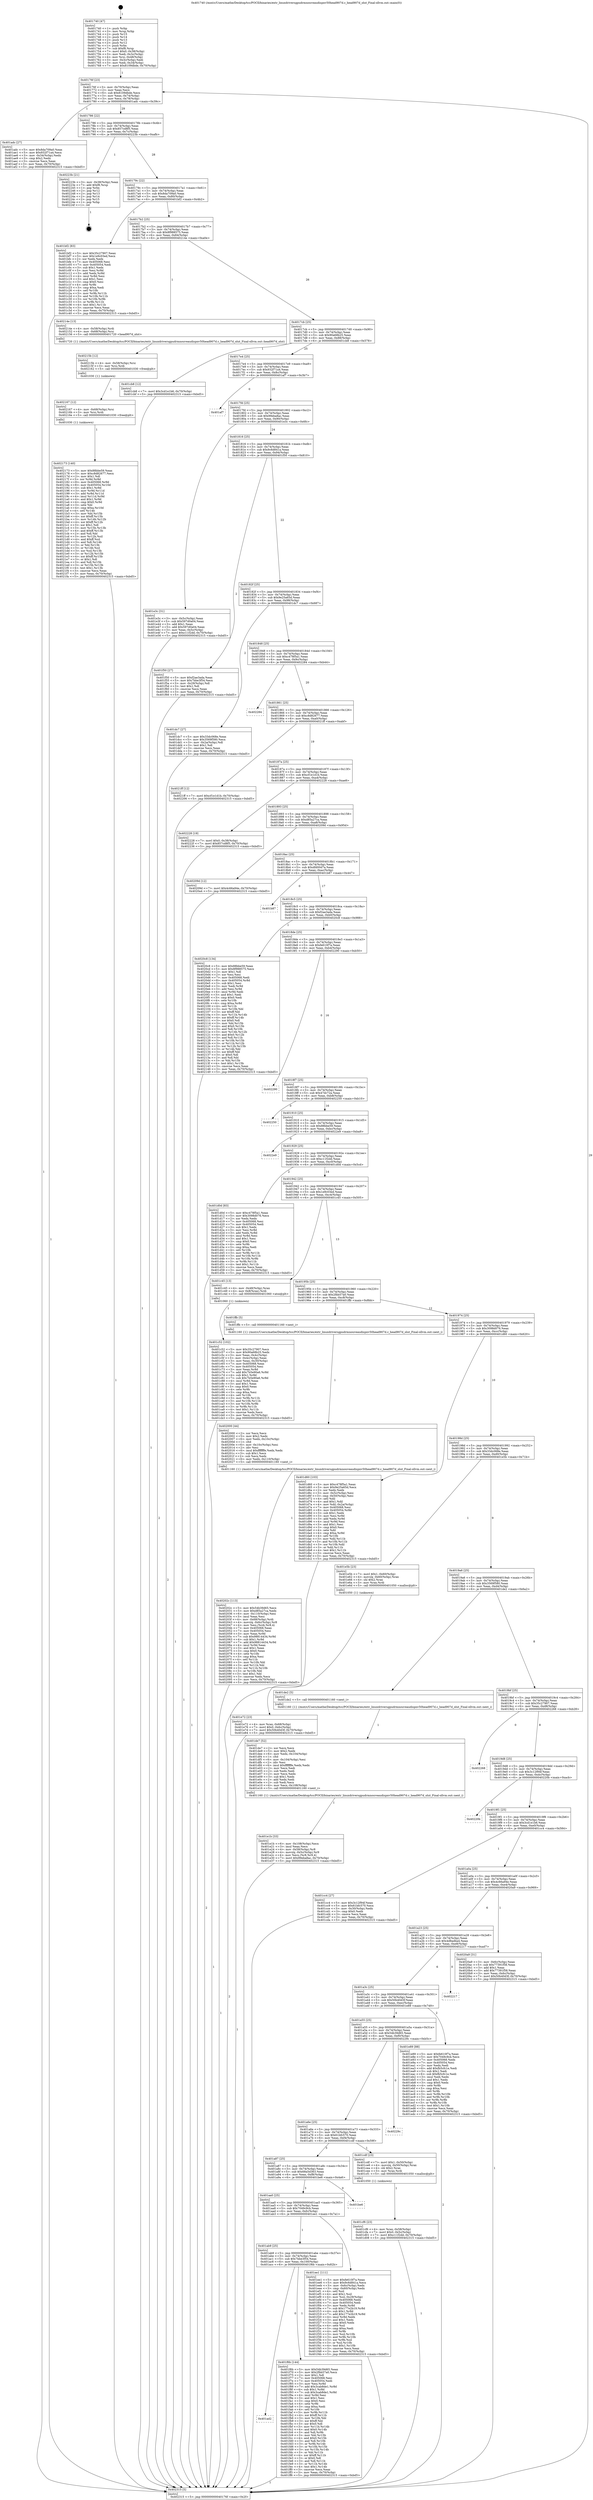 digraph "0x401740" {
  label = "0x401740 (/mnt/c/Users/mathe/Desktop/tcc/POCII/binaries/extr_linuxdriversgpudrmnouveaudispnv50head907d.c_head907d_olut_Final-ollvm.out::main(0))"
  labelloc = "t"
  node[shape=record]

  Entry [label="",width=0.3,height=0.3,shape=circle,fillcolor=black,style=filled]
  "0x40176f" [label="{
     0x40176f [23]\l
     | [instrs]\l
     &nbsp;&nbsp;0x40176f \<+3\>: mov -0x70(%rbp),%eax\l
     &nbsp;&nbsp;0x401772 \<+2\>: mov %eax,%ecx\l
     &nbsp;&nbsp;0x401774 \<+6\>: sub $0x8109dbde,%ecx\l
     &nbsp;&nbsp;0x40177a \<+3\>: mov %eax,-0x74(%rbp)\l
     &nbsp;&nbsp;0x40177d \<+3\>: mov %ecx,-0x78(%rbp)\l
     &nbsp;&nbsp;0x401780 \<+6\>: je 0000000000401adc \<main+0x39c\>\l
  }"]
  "0x401adc" [label="{
     0x401adc [27]\l
     | [instrs]\l
     &nbsp;&nbsp;0x401adc \<+5\>: mov $0x8da709a0,%eax\l
     &nbsp;&nbsp;0x401ae1 \<+5\>: mov $0x932f71a4,%ecx\l
     &nbsp;&nbsp;0x401ae6 \<+3\>: mov -0x34(%rbp),%edx\l
     &nbsp;&nbsp;0x401ae9 \<+3\>: cmp $0x2,%edx\l
     &nbsp;&nbsp;0x401aec \<+3\>: cmovne %ecx,%eax\l
     &nbsp;&nbsp;0x401aef \<+3\>: mov %eax,-0x70(%rbp)\l
     &nbsp;&nbsp;0x401af2 \<+5\>: jmp 0000000000402315 \<main+0xbd5\>\l
  }"]
  "0x401786" [label="{
     0x401786 [22]\l
     | [instrs]\l
     &nbsp;&nbsp;0x401786 \<+5\>: jmp 000000000040178b \<main+0x4b\>\l
     &nbsp;&nbsp;0x40178b \<+3\>: mov -0x74(%rbp),%eax\l
     &nbsp;&nbsp;0x40178e \<+5\>: sub $0x857cd8f5,%eax\l
     &nbsp;&nbsp;0x401793 \<+3\>: mov %eax,-0x7c(%rbp)\l
     &nbsp;&nbsp;0x401796 \<+6\>: je 000000000040223b \<main+0xafb\>\l
  }"]
  "0x402315" [label="{
     0x402315 [5]\l
     | [instrs]\l
     &nbsp;&nbsp;0x402315 \<+5\>: jmp 000000000040176f \<main+0x2f\>\l
  }"]
  "0x401740" [label="{
     0x401740 [47]\l
     | [instrs]\l
     &nbsp;&nbsp;0x401740 \<+1\>: push %rbp\l
     &nbsp;&nbsp;0x401741 \<+3\>: mov %rsp,%rbp\l
     &nbsp;&nbsp;0x401744 \<+2\>: push %r15\l
     &nbsp;&nbsp;0x401746 \<+2\>: push %r14\l
     &nbsp;&nbsp;0x401748 \<+2\>: push %r13\l
     &nbsp;&nbsp;0x40174a \<+2\>: push %r12\l
     &nbsp;&nbsp;0x40174c \<+1\>: push %rbx\l
     &nbsp;&nbsp;0x40174d \<+7\>: sub $0xf8,%rsp\l
     &nbsp;&nbsp;0x401754 \<+7\>: movl $0x0,-0x38(%rbp)\l
     &nbsp;&nbsp;0x40175b \<+3\>: mov %edi,-0x3c(%rbp)\l
     &nbsp;&nbsp;0x40175e \<+4\>: mov %rsi,-0x48(%rbp)\l
     &nbsp;&nbsp;0x401762 \<+3\>: mov -0x3c(%rbp),%edi\l
     &nbsp;&nbsp;0x401765 \<+3\>: mov %edi,-0x34(%rbp)\l
     &nbsp;&nbsp;0x401768 \<+7\>: movl $0x8109dbde,-0x70(%rbp)\l
  }"]
  Exit [label="",width=0.3,height=0.3,shape=circle,fillcolor=black,style=filled,peripheries=2]
  "0x40223b" [label="{
     0x40223b [21]\l
     | [instrs]\l
     &nbsp;&nbsp;0x40223b \<+3\>: mov -0x38(%rbp),%eax\l
     &nbsp;&nbsp;0x40223e \<+7\>: add $0xf8,%rsp\l
     &nbsp;&nbsp;0x402245 \<+1\>: pop %rbx\l
     &nbsp;&nbsp;0x402246 \<+2\>: pop %r12\l
     &nbsp;&nbsp;0x402248 \<+2\>: pop %r13\l
     &nbsp;&nbsp;0x40224a \<+2\>: pop %r14\l
     &nbsp;&nbsp;0x40224c \<+2\>: pop %r15\l
     &nbsp;&nbsp;0x40224e \<+1\>: pop %rbp\l
     &nbsp;&nbsp;0x40224f \<+1\>: ret\l
  }"]
  "0x40179c" [label="{
     0x40179c [22]\l
     | [instrs]\l
     &nbsp;&nbsp;0x40179c \<+5\>: jmp 00000000004017a1 \<main+0x61\>\l
     &nbsp;&nbsp;0x4017a1 \<+3\>: mov -0x74(%rbp),%eax\l
     &nbsp;&nbsp;0x4017a4 \<+5\>: sub $0x8da709a0,%eax\l
     &nbsp;&nbsp;0x4017a9 \<+3\>: mov %eax,-0x80(%rbp)\l
     &nbsp;&nbsp;0x4017ac \<+6\>: je 0000000000401bf2 \<main+0x4b2\>\l
  }"]
  "0x402173" [label="{
     0x402173 [140]\l
     | [instrs]\l
     &nbsp;&nbsp;0x402173 \<+5\>: mov $0x88bbe59,%eax\l
     &nbsp;&nbsp;0x402178 \<+5\>: mov $0xc8d82677,%ecx\l
     &nbsp;&nbsp;0x40217d \<+2\>: mov $0x1,%dl\l
     &nbsp;&nbsp;0x40217f \<+3\>: xor %r8d,%r8d\l
     &nbsp;&nbsp;0x402182 \<+8\>: mov 0x405068,%r9d\l
     &nbsp;&nbsp;0x40218a \<+8\>: mov 0x405054,%r10d\l
     &nbsp;&nbsp;0x402192 \<+4\>: sub $0x1,%r8d\l
     &nbsp;&nbsp;0x402196 \<+3\>: mov %r9d,%r11d\l
     &nbsp;&nbsp;0x402199 \<+3\>: add %r8d,%r11d\l
     &nbsp;&nbsp;0x40219c \<+4\>: imul %r11d,%r9d\l
     &nbsp;&nbsp;0x4021a0 \<+4\>: and $0x1,%r9d\l
     &nbsp;&nbsp;0x4021a4 \<+4\>: cmp $0x0,%r9d\l
     &nbsp;&nbsp;0x4021a8 \<+3\>: sete %bl\l
     &nbsp;&nbsp;0x4021ab \<+4\>: cmp $0xa,%r10d\l
     &nbsp;&nbsp;0x4021af \<+4\>: setl %r14b\l
     &nbsp;&nbsp;0x4021b3 \<+3\>: mov %bl,%r15b\l
     &nbsp;&nbsp;0x4021b6 \<+4\>: xor $0xff,%r15b\l
     &nbsp;&nbsp;0x4021ba \<+3\>: mov %r14b,%r12b\l
     &nbsp;&nbsp;0x4021bd \<+4\>: xor $0xff,%r12b\l
     &nbsp;&nbsp;0x4021c1 \<+3\>: xor $0x1,%dl\l
     &nbsp;&nbsp;0x4021c4 \<+3\>: mov %r15b,%r13b\l
     &nbsp;&nbsp;0x4021c7 \<+4\>: and $0xff,%r13b\l
     &nbsp;&nbsp;0x4021cb \<+2\>: and %dl,%bl\l
     &nbsp;&nbsp;0x4021cd \<+3\>: mov %r12b,%sil\l
     &nbsp;&nbsp;0x4021d0 \<+4\>: and $0xff,%sil\l
     &nbsp;&nbsp;0x4021d4 \<+3\>: and %dl,%r14b\l
     &nbsp;&nbsp;0x4021d7 \<+3\>: or %bl,%r13b\l
     &nbsp;&nbsp;0x4021da \<+3\>: or %r14b,%sil\l
     &nbsp;&nbsp;0x4021dd \<+3\>: xor %sil,%r13b\l
     &nbsp;&nbsp;0x4021e0 \<+3\>: or %r12b,%r15b\l
     &nbsp;&nbsp;0x4021e3 \<+4\>: xor $0xff,%r15b\l
     &nbsp;&nbsp;0x4021e7 \<+3\>: or $0x1,%dl\l
     &nbsp;&nbsp;0x4021ea \<+3\>: and %dl,%r15b\l
     &nbsp;&nbsp;0x4021ed \<+3\>: or %r15b,%r13b\l
     &nbsp;&nbsp;0x4021f0 \<+4\>: test $0x1,%r13b\l
     &nbsp;&nbsp;0x4021f4 \<+3\>: cmovne %ecx,%eax\l
     &nbsp;&nbsp;0x4021f7 \<+3\>: mov %eax,-0x70(%rbp)\l
     &nbsp;&nbsp;0x4021fa \<+5\>: jmp 0000000000402315 \<main+0xbd5\>\l
  }"]
  "0x401bf2" [label="{
     0x401bf2 [83]\l
     | [instrs]\l
     &nbsp;&nbsp;0x401bf2 \<+5\>: mov $0x35c27907,%eax\l
     &nbsp;&nbsp;0x401bf7 \<+5\>: mov $0x1e9c03ed,%ecx\l
     &nbsp;&nbsp;0x401bfc \<+2\>: xor %edx,%edx\l
     &nbsp;&nbsp;0x401bfe \<+7\>: mov 0x405068,%esi\l
     &nbsp;&nbsp;0x401c05 \<+7\>: mov 0x405054,%edi\l
     &nbsp;&nbsp;0x401c0c \<+3\>: sub $0x1,%edx\l
     &nbsp;&nbsp;0x401c0f \<+3\>: mov %esi,%r8d\l
     &nbsp;&nbsp;0x401c12 \<+3\>: add %edx,%r8d\l
     &nbsp;&nbsp;0x401c15 \<+4\>: imul %r8d,%esi\l
     &nbsp;&nbsp;0x401c19 \<+3\>: and $0x1,%esi\l
     &nbsp;&nbsp;0x401c1c \<+3\>: cmp $0x0,%esi\l
     &nbsp;&nbsp;0x401c1f \<+4\>: sete %r9b\l
     &nbsp;&nbsp;0x401c23 \<+3\>: cmp $0xa,%edi\l
     &nbsp;&nbsp;0x401c26 \<+4\>: setl %r10b\l
     &nbsp;&nbsp;0x401c2a \<+3\>: mov %r9b,%r11b\l
     &nbsp;&nbsp;0x401c2d \<+3\>: and %r10b,%r11b\l
     &nbsp;&nbsp;0x401c30 \<+3\>: xor %r10b,%r9b\l
     &nbsp;&nbsp;0x401c33 \<+3\>: or %r9b,%r11b\l
     &nbsp;&nbsp;0x401c36 \<+4\>: test $0x1,%r11b\l
     &nbsp;&nbsp;0x401c3a \<+3\>: cmovne %ecx,%eax\l
     &nbsp;&nbsp;0x401c3d \<+3\>: mov %eax,-0x70(%rbp)\l
     &nbsp;&nbsp;0x401c40 \<+5\>: jmp 0000000000402315 \<main+0xbd5\>\l
  }"]
  "0x4017b2" [label="{
     0x4017b2 [25]\l
     | [instrs]\l
     &nbsp;&nbsp;0x4017b2 \<+5\>: jmp 00000000004017b7 \<main+0x77\>\l
     &nbsp;&nbsp;0x4017b7 \<+3\>: mov -0x74(%rbp),%eax\l
     &nbsp;&nbsp;0x4017ba \<+5\>: sub $0x8f988575,%eax\l
     &nbsp;&nbsp;0x4017bf \<+6\>: mov %eax,-0x84(%rbp)\l
     &nbsp;&nbsp;0x4017c5 \<+6\>: je 000000000040214e \<main+0xa0e\>\l
  }"]
  "0x402167" [label="{
     0x402167 [12]\l
     | [instrs]\l
     &nbsp;&nbsp;0x402167 \<+4\>: mov -0x68(%rbp),%rsi\l
     &nbsp;&nbsp;0x40216b \<+3\>: mov %rsi,%rdi\l
     &nbsp;&nbsp;0x40216e \<+5\>: call 0000000000401030 \<free@plt\>\l
     | [calls]\l
     &nbsp;&nbsp;0x401030 \{1\} (unknown)\l
  }"]
  "0x40214e" [label="{
     0x40214e [13]\l
     | [instrs]\l
     &nbsp;&nbsp;0x40214e \<+4\>: mov -0x58(%rbp),%rdi\l
     &nbsp;&nbsp;0x402152 \<+4\>: mov -0x68(%rbp),%rsi\l
     &nbsp;&nbsp;0x402156 \<+5\>: call 0000000000401720 \<head907d_olut\>\l
     | [calls]\l
     &nbsp;&nbsp;0x401720 \{1\} (/mnt/c/Users/mathe/Desktop/tcc/POCII/binaries/extr_linuxdriversgpudrmnouveaudispnv50head907d.c_head907d_olut_Final-ollvm.out::head907d_olut)\l
  }"]
  "0x4017cb" [label="{
     0x4017cb [25]\l
     | [instrs]\l
     &nbsp;&nbsp;0x4017cb \<+5\>: jmp 00000000004017d0 \<main+0x90\>\l
     &nbsp;&nbsp;0x4017d0 \<+3\>: mov -0x74(%rbp),%eax\l
     &nbsp;&nbsp;0x4017d3 \<+5\>: sub $0x90a68b25,%eax\l
     &nbsp;&nbsp;0x4017d8 \<+6\>: mov %eax,-0x88(%rbp)\l
     &nbsp;&nbsp;0x4017de \<+6\>: je 0000000000401cb8 \<main+0x578\>\l
  }"]
  "0x40215b" [label="{
     0x40215b [12]\l
     | [instrs]\l
     &nbsp;&nbsp;0x40215b \<+4\>: mov -0x58(%rbp),%rsi\l
     &nbsp;&nbsp;0x40215f \<+3\>: mov %rsi,%rdi\l
     &nbsp;&nbsp;0x402162 \<+5\>: call 0000000000401030 \<free@plt\>\l
     | [calls]\l
     &nbsp;&nbsp;0x401030 \{1\} (unknown)\l
  }"]
  "0x401cb8" [label="{
     0x401cb8 [12]\l
     | [instrs]\l
     &nbsp;&nbsp;0x401cb8 \<+7\>: movl $0x3cd1e1b6,-0x70(%rbp)\l
     &nbsp;&nbsp;0x401cbf \<+5\>: jmp 0000000000402315 \<main+0xbd5\>\l
  }"]
  "0x4017e4" [label="{
     0x4017e4 [25]\l
     | [instrs]\l
     &nbsp;&nbsp;0x4017e4 \<+5\>: jmp 00000000004017e9 \<main+0xa9\>\l
     &nbsp;&nbsp;0x4017e9 \<+3\>: mov -0x74(%rbp),%eax\l
     &nbsp;&nbsp;0x4017ec \<+5\>: sub $0x932f71a4,%eax\l
     &nbsp;&nbsp;0x4017f1 \<+6\>: mov %eax,-0x8c(%rbp)\l
     &nbsp;&nbsp;0x4017f7 \<+6\>: je 0000000000401af7 \<main+0x3b7\>\l
  }"]
  "0x40202c" [label="{
     0x40202c [113]\l
     | [instrs]\l
     &nbsp;&nbsp;0x40202c \<+5\>: mov $0x54b39d65,%ecx\l
     &nbsp;&nbsp;0x402031 \<+5\>: mov $0xd85a27ca,%edx\l
     &nbsp;&nbsp;0x402036 \<+6\>: mov -0x110(%rbp),%esi\l
     &nbsp;&nbsp;0x40203c \<+3\>: imul %eax,%esi\l
     &nbsp;&nbsp;0x40203f \<+4\>: mov -0x68(%rbp),%rdi\l
     &nbsp;&nbsp;0x402043 \<+4\>: movslq -0x6c(%rbp),%r8\l
     &nbsp;&nbsp;0x402047 \<+4\>: mov %esi,(%rdi,%r8,4)\l
     &nbsp;&nbsp;0x40204b \<+7\>: mov 0x405068,%eax\l
     &nbsp;&nbsp;0x402052 \<+7\>: mov 0x405054,%esi\l
     &nbsp;&nbsp;0x402059 \<+3\>: mov %eax,%r9d\l
     &nbsp;&nbsp;0x40205c \<+7\>: sub $0x98814434,%r9d\l
     &nbsp;&nbsp;0x402063 \<+4\>: sub $0x1,%r9d\l
     &nbsp;&nbsp;0x402067 \<+7\>: add $0x98814434,%r9d\l
     &nbsp;&nbsp;0x40206e \<+4\>: imul %r9d,%eax\l
     &nbsp;&nbsp;0x402072 \<+3\>: and $0x1,%eax\l
     &nbsp;&nbsp;0x402075 \<+3\>: cmp $0x0,%eax\l
     &nbsp;&nbsp;0x402078 \<+4\>: sete %r10b\l
     &nbsp;&nbsp;0x40207c \<+3\>: cmp $0xa,%esi\l
     &nbsp;&nbsp;0x40207f \<+4\>: setl %r11b\l
     &nbsp;&nbsp;0x402083 \<+3\>: mov %r10b,%bl\l
     &nbsp;&nbsp;0x402086 \<+3\>: and %r11b,%bl\l
     &nbsp;&nbsp;0x402089 \<+3\>: xor %r11b,%r10b\l
     &nbsp;&nbsp;0x40208c \<+3\>: or %r10b,%bl\l
     &nbsp;&nbsp;0x40208f \<+3\>: test $0x1,%bl\l
     &nbsp;&nbsp;0x402092 \<+3\>: cmovne %edx,%ecx\l
     &nbsp;&nbsp;0x402095 \<+3\>: mov %ecx,-0x70(%rbp)\l
     &nbsp;&nbsp;0x402098 \<+5\>: jmp 0000000000402315 \<main+0xbd5\>\l
  }"]
  "0x401af7" [label="{
     0x401af7\l
  }", style=dashed]
  "0x4017fd" [label="{
     0x4017fd [25]\l
     | [instrs]\l
     &nbsp;&nbsp;0x4017fd \<+5\>: jmp 0000000000401802 \<main+0xc2\>\l
     &nbsp;&nbsp;0x401802 \<+3\>: mov -0x74(%rbp),%eax\l
     &nbsp;&nbsp;0x401805 \<+5\>: sub $0x99eba8ac,%eax\l
     &nbsp;&nbsp;0x40180a \<+6\>: mov %eax,-0x90(%rbp)\l
     &nbsp;&nbsp;0x401810 \<+6\>: je 0000000000401e3c \<main+0x6fc\>\l
  }"]
  "0x402000" [label="{
     0x402000 [44]\l
     | [instrs]\l
     &nbsp;&nbsp;0x402000 \<+2\>: xor %ecx,%ecx\l
     &nbsp;&nbsp;0x402002 \<+5\>: mov $0x2,%edx\l
     &nbsp;&nbsp;0x402007 \<+6\>: mov %edx,-0x10c(%rbp)\l
     &nbsp;&nbsp;0x40200d \<+1\>: cltd\l
     &nbsp;&nbsp;0x40200e \<+6\>: mov -0x10c(%rbp),%esi\l
     &nbsp;&nbsp;0x402014 \<+2\>: idiv %esi\l
     &nbsp;&nbsp;0x402016 \<+6\>: imul $0xfffffffe,%edx,%edx\l
     &nbsp;&nbsp;0x40201c \<+3\>: sub $0x1,%ecx\l
     &nbsp;&nbsp;0x40201f \<+2\>: sub %ecx,%edx\l
     &nbsp;&nbsp;0x402021 \<+6\>: mov %edx,-0x110(%rbp)\l
     &nbsp;&nbsp;0x402027 \<+5\>: call 0000000000401160 \<next_i\>\l
     | [calls]\l
     &nbsp;&nbsp;0x401160 \{1\} (/mnt/c/Users/mathe/Desktop/tcc/POCII/binaries/extr_linuxdriversgpudrmnouveaudispnv50head907d.c_head907d_olut_Final-ollvm.out::next_i)\l
  }"]
  "0x401e3c" [label="{
     0x401e3c [31]\l
     | [instrs]\l
     &nbsp;&nbsp;0x401e3c \<+3\>: mov -0x5c(%rbp),%eax\l
     &nbsp;&nbsp;0x401e3f \<+5\>: sub $0x597d0a04,%eax\l
     &nbsp;&nbsp;0x401e44 \<+3\>: add $0x1,%eax\l
     &nbsp;&nbsp;0x401e47 \<+5\>: add $0x597d0a04,%eax\l
     &nbsp;&nbsp;0x401e4c \<+3\>: mov %eax,-0x5c(%rbp)\l
     &nbsp;&nbsp;0x401e4f \<+7\>: movl $0xc11f2dd,-0x70(%rbp)\l
     &nbsp;&nbsp;0x401e56 \<+5\>: jmp 0000000000402315 \<main+0xbd5\>\l
  }"]
  "0x401816" [label="{
     0x401816 [25]\l
     | [instrs]\l
     &nbsp;&nbsp;0x401816 \<+5\>: jmp 000000000040181b \<main+0xdb\>\l
     &nbsp;&nbsp;0x40181b \<+3\>: mov -0x74(%rbp),%eax\l
     &nbsp;&nbsp;0x40181e \<+5\>: sub $0x9c6d841a,%eax\l
     &nbsp;&nbsp;0x401823 \<+6\>: mov %eax,-0x94(%rbp)\l
     &nbsp;&nbsp;0x401829 \<+6\>: je 0000000000401f50 \<main+0x810\>\l
  }"]
  "0x401ad2" [label="{
     0x401ad2\l
  }", style=dashed]
  "0x401f50" [label="{
     0x401f50 [27]\l
     | [instrs]\l
     &nbsp;&nbsp;0x401f50 \<+5\>: mov $0xf2ae3ada,%eax\l
     &nbsp;&nbsp;0x401f55 \<+5\>: mov $0x7bbe3f54,%ecx\l
     &nbsp;&nbsp;0x401f5a \<+3\>: mov -0x29(%rbp),%dl\l
     &nbsp;&nbsp;0x401f5d \<+3\>: test $0x1,%dl\l
     &nbsp;&nbsp;0x401f60 \<+3\>: cmovne %ecx,%eax\l
     &nbsp;&nbsp;0x401f63 \<+3\>: mov %eax,-0x70(%rbp)\l
     &nbsp;&nbsp;0x401f66 \<+5\>: jmp 0000000000402315 \<main+0xbd5\>\l
  }"]
  "0x40182f" [label="{
     0x40182f [25]\l
     | [instrs]\l
     &nbsp;&nbsp;0x40182f \<+5\>: jmp 0000000000401834 \<main+0xf4\>\l
     &nbsp;&nbsp;0x401834 \<+3\>: mov -0x74(%rbp),%eax\l
     &nbsp;&nbsp;0x401837 \<+5\>: sub $0x9e25a65d,%eax\l
     &nbsp;&nbsp;0x40183c \<+6\>: mov %eax,-0x98(%rbp)\l
     &nbsp;&nbsp;0x401842 \<+6\>: je 0000000000401dc7 \<main+0x687\>\l
  }"]
  "0x401f6b" [label="{
     0x401f6b [144]\l
     | [instrs]\l
     &nbsp;&nbsp;0x401f6b \<+5\>: mov $0x54b39d65,%eax\l
     &nbsp;&nbsp;0x401f70 \<+5\>: mov $0x2fbb57a0,%ecx\l
     &nbsp;&nbsp;0x401f75 \<+2\>: mov $0x1,%dl\l
     &nbsp;&nbsp;0x401f77 \<+7\>: mov 0x405068,%esi\l
     &nbsp;&nbsp;0x401f7e \<+7\>: mov 0x405054,%edi\l
     &nbsp;&nbsp;0x401f85 \<+3\>: mov %esi,%r8d\l
     &nbsp;&nbsp;0x401f88 \<+7\>: add $0x3cab8de1,%r8d\l
     &nbsp;&nbsp;0x401f8f \<+4\>: sub $0x1,%r8d\l
     &nbsp;&nbsp;0x401f93 \<+7\>: sub $0x3cab8de1,%r8d\l
     &nbsp;&nbsp;0x401f9a \<+4\>: imul %r8d,%esi\l
     &nbsp;&nbsp;0x401f9e \<+3\>: and $0x1,%esi\l
     &nbsp;&nbsp;0x401fa1 \<+3\>: cmp $0x0,%esi\l
     &nbsp;&nbsp;0x401fa4 \<+4\>: sete %r9b\l
     &nbsp;&nbsp;0x401fa8 \<+3\>: cmp $0xa,%edi\l
     &nbsp;&nbsp;0x401fab \<+4\>: setl %r10b\l
     &nbsp;&nbsp;0x401faf \<+3\>: mov %r9b,%r11b\l
     &nbsp;&nbsp;0x401fb2 \<+4\>: xor $0xff,%r11b\l
     &nbsp;&nbsp;0x401fb6 \<+3\>: mov %r10b,%bl\l
     &nbsp;&nbsp;0x401fb9 \<+3\>: xor $0xff,%bl\l
     &nbsp;&nbsp;0x401fbc \<+3\>: xor $0x0,%dl\l
     &nbsp;&nbsp;0x401fbf \<+3\>: mov %r11b,%r14b\l
     &nbsp;&nbsp;0x401fc2 \<+4\>: and $0x0,%r14b\l
     &nbsp;&nbsp;0x401fc6 \<+3\>: and %dl,%r9b\l
     &nbsp;&nbsp;0x401fc9 \<+3\>: mov %bl,%r15b\l
     &nbsp;&nbsp;0x401fcc \<+4\>: and $0x0,%r15b\l
     &nbsp;&nbsp;0x401fd0 \<+3\>: and %dl,%r10b\l
     &nbsp;&nbsp;0x401fd3 \<+3\>: or %r9b,%r14b\l
     &nbsp;&nbsp;0x401fd6 \<+3\>: or %r10b,%r15b\l
     &nbsp;&nbsp;0x401fd9 \<+3\>: xor %r15b,%r14b\l
     &nbsp;&nbsp;0x401fdc \<+3\>: or %bl,%r11b\l
     &nbsp;&nbsp;0x401fdf \<+4\>: xor $0xff,%r11b\l
     &nbsp;&nbsp;0x401fe3 \<+3\>: or $0x0,%dl\l
     &nbsp;&nbsp;0x401fe6 \<+3\>: and %dl,%r11b\l
     &nbsp;&nbsp;0x401fe9 \<+3\>: or %r11b,%r14b\l
     &nbsp;&nbsp;0x401fec \<+4\>: test $0x1,%r14b\l
     &nbsp;&nbsp;0x401ff0 \<+3\>: cmovne %ecx,%eax\l
     &nbsp;&nbsp;0x401ff3 \<+3\>: mov %eax,-0x70(%rbp)\l
     &nbsp;&nbsp;0x401ff6 \<+5\>: jmp 0000000000402315 \<main+0xbd5\>\l
  }"]
  "0x401dc7" [label="{
     0x401dc7 [27]\l
     | [instrs]\l
     &nbsp;&nbsp;0x401dc7 \<+5\>: mov $0x33dc068e,%eax\l
     &nbsp;&nbsp;0x401dcc \<+5\>: mov $0x3569f580,%ecx\l
     &nbsp;&nbsp;0x401dd1 \<+3\>: mov -0x2a(%rbp),%dl\l
     &nbsp;&nbsp;0x401dd4 \<+3\>: test $0x1,%dl\l
     &nbsp;&nbsp;0x401dd7 \<+3\>: cmovne %ecx,%eax\l
     &nbsp;&nbsp;0x401dda \<+3\>: mov %eax,-0x70(%rbp)\l
     &nbsp;&nbsp;0x401ddd \<+5\>: jmp 0000000000402315 \<main+0xbd5\>\l
  }"]
  "0x401848" [label="{
     0x401848 [25]\l
     | [instrs]\l
     &nbsp;&nbsp;0x401848 \<+5\>: jmp 000000000040184d \<main+0x10d\>\l
     &nbsp;&nbsp;0x40184d \<+3\>: mov -0x74(%rbp),%eax\l
     &nbsp;&nbsp;0x401850 \<+5\>: sub $0xc478f5a1,%eax\l
     &nbsp;&nbsp;0x401855 \<+6\>: mov %eax,-0x9c(%rbp)\l
     &nbsp;&nbsp;0x40185b \<+6\>: je 0000000000402284 \<main+0xb44\>\l
  }"]
  "0x401ab9" [label="{
     0x401ab9 [25]\l
     | [instrs]\l
     &nbsp;&nbsp;0x401ab9 \<+5\>: jmp 0000000000401abe \<main+0x37e\>\l
     &nbsp;&nbsp;0x401abe \<+3\>: mov -0x74(%rbp),%eax\l
     &nbsp;&nbsp;0x401ac1 \<+5\>: sub $0x7bbe3f54,%eax\l
     &nbsp;&nbsp;0x401ac6 \<+6\>: mov %eax,-0x100(%rbp)\l
     &nbsp;&nbsp;0x401acc \<+6\>: je 0000000000401f6b \<main+0x82b\>\l
  }"]
  "0x402284" [label="{
     0x402284\l
  }", style=dashed]
  "0x401861" [label="{
     0x401861 [25]\l
     | [instrs]\l
     &nbsp;&nbsp;0x401861 \<+5\>: jmp 0000000000401866 \<main+0x126\>\l
     &nbsp;&nbsp;0x401866 \<+3\>: mov -0x74(%rbp),%eax\l
     &nbsp;&nbsp;0x401869 \<+5\>: sub $0xc8d82677,%eax\l
     &nbsp;&nbsp;0x40186e \<+6\>: mov %eax,-0xa0(%rbp)\l
     &nbsp;&nbsp;0x401874 \<+6\>: je 00000000004021ff \<main+0xabf\>\l
  }"]
  "0x401ee1" [label="{
     0x401ee1 [111]\l
     | [instrs]\l
     &nbsp;&nbsp;0x401ee1 \<+5\>: mov $0xfe610f7a,%eax\l
     &nbsp;&nbsp;0x401ee6 \<+5\>: mov $0x9c6d841a,%ecx\l
     &nbsp;&nbsp;0x401eeb \<+3\>: mov -0x6c(%rbp),%edx\l
     &nbsp;&nbsp;0x401eee \<+3\>: cmp -0x60(%rbp),%edx\l
     &nbsp;&nbsp;0x401ef1 \<+4\>: setl %sil\l
     &nbsp;&nbsp;0x401ef5 \<+4\>: and $0x1,%sil\l
     &nbsp;&nbsp;0x401ef9 \<+4\>: mov %sil,-0x29(%rbp)\l
     &nbsp;&nbsp;0x401efd \<+7\>: mov 0x405068,%edx\l
     &nbsp;&nbsp;0x401f04 \<+7\>: mov 0x405054,%edi\l
     &nbsp;&nbsp;0x401f0b \<+3\>: mov %edx,%r8d\l
     &nbsp;&nbsp;0x401f0e \<+7\>: sub $0x177e2b19,%r8d\l
     &nbsp;&nbsp;0x401f15 \<+4\>: sub $0x1,%r8d\l
     &nbsp;&nbsp;0x401f19 \<+7\>: add $0x177e2b19,%r8d\l
     &nbsp;&nbsp;0x401f20 \<+4\>: imul %r8d,%edx\l
     &nbsp;&nbsp;0x401f24 \<+3\>: and $0x1,%edx\l
     &nbsp;&nbsp;0x401f27 \<+3\>: cmp $0x0,%edx\l
     &nbsp;&nbsp;0x401f2a \<+4\>: sete %sil\l
     &nbsp;&nbsp;0x401f2e \<+3\>: cmp $0xa,%edi\l
     &nbsp;&nbsp;0x401f31 \<+4\>: setl %r9b\l
     &nbsp;&nbsp;0x401f35 \<+3\>: mov %sil,%r10b\l
     &nbsp;&nbsp;0x401f38 \<+3\>: and %r9b,%r10b\l
     &nbsp;&nbsp;0x401f3b \<+3\>: xor %r9b,%sil\l
     &nbsp;&nbsp;0x401f3e \<+3\>: or %sil,%r10b\l
     &nbsp;&nbsp;0x401f41 \<+4\>: test $0x1,%r10b\l
     &nbsp;&nbsp;0x401f45 \<+3\>: cmovne %ecx,%eax\l
     &nbsp;&nbsp;0x401f48 \<+3\>: mov %eax,-0x70(%rbp)\l
     &nbsp;&nbsp;0x401f4b \<+5\>: jmp 0000000000402315 \<main+0xbd5\>\l
  }"]
  "0x4021ff" [label="{
     0x4021ff [12]\l
     | [instrs]\l
     &nbsp;&nbsp;0x4021ff \<+7\>: movl $0xcf1e1d1b,-0x70(%rbp)\l
     &nbsp;&nbsp;0x402206 \<+5\>: jmp 0000000000402315 \<main+0xbd5\>\l
  }"]
  "0x40187a" [label="{
     0x40187a [25]\l
     | [instrs]\l
     &nbsp;&nbsp;0x40187a \<+5\>: jmp 000000000040187f \<main+0x13f\>\l
     &nbsp;&nbsp;0x40187f \<+3\>: mov -0x74(%rbp),%eax\l
     &nbsp;&nbsp;0x401882 \<+5\>: sub $0xcf1e1d1b,%eax\l
     &nbsp;&nbsp;0x401887 \<+6\>: mov %eax,-0xa4(%rbp)\l
     &nbsp;&nbsp;0x40188d \<+6\>: je 0000000000402228 \<main+0xae8\>\l
  }"]
  "0x401aa0" [label="{
     0x401aa0 [25]\l
     | [instrs]\l
     &nbsp;&nbsp;0x401aa0 \<+5\>: jmp 0000000000401aa5 \<main+0x365\>\l
     &nbsp;&nbsp;0x401aa5 \<+3\>: mov -0x74(%rbp),%eax\l
     &nbsp;&nbsp;0x401aa8 \<+5\>: sub $0x7049c9cb,%eax\l
     &nbsp;&nbsp;0x401aad \<+6\>: mov %eax,-0xfc(%rbp)\l
     &nbsp;&nbsp;0x401ab3 \<+6\>: je 0000000000401ee1 \<main+0x7a1\>\l
  }"]
  "0x402228" [label="{
     0x402228 [19]\l
     | [instrs]\l
     &nbsp;&nbsp;0x402228 \<+7\>: movl $0x0,-0x38(%rbp)\l
     &nbsp;&nbsp;0x40222f \<+7\>: movl $0x857cd8f5,-0x70(%rbp)\l
     &nbsp;&nbsp;0x402236 \<+5\>: jmp 0000000000402315 \<main+0xbd5\>\l
  }"]
  "0x401893" [label="{
     0x401893 [25]\l
     | [instrs]\l
     &nbsp;&nbsp;0x401893 \<+5\>: jmp 0000000000401898 \<main+0x158\>\l
     &nbsp;&nbsp;0x401898 \<+3\>: mov -0x74(%rbp),%eax\l
     &nbsp;&nbsp;0x40189b \<+5\>: sub $0xd85a27ca,%eax\l
     &nbsp;&nbsp;0x4018a0 \<+6\>: mov %eax,-0xa8(%rbp)\l
     &nbsp;&nbsp;0x4018a6 \<+6\>: je 000000000040209d \<main+0x95d\>\l
  }"]
  "0x401be6" [label="{
     0x401be6\l
  }", style=dashed]
  "0x40209d" [label="{
     0x40209d [12]\l
     | [instrs]\l
     &nbsp;&nbsp;0x40209d \<+7\>: movl $0x4c66a94e,-0x70(%rbp)\l
     &nbsp;&nbsp;0x4020a4 \<+5\>: jmp 0000000000402315 \<main+0xbd5\>\l
  }"]
  "0x4018ac" [label="{
     0x4018ac [25]\l
     | [instrs]\l
     &nbsp;&nbsp;0x4018ac \<+5\>: jmp 00000000004018b1 \<main+0x171\>\l
     &nbsp;&nbsp;0x4018b1 \<+3\>: mov -0x74(%rbp),%eax\l
     &nbsp;&nbsp;0x4018b4 \<+5\>: sub $0xdfd00d7a,%eax\l
     &nbsp;&nbsp;0x4018b9 \<+6\>: mov %eax,-0xac(%rbp)\l
     &nbsp;&nbsp;0x4018bf \<+6\>: je 0000000000401b87 \<main+0x447\>\l
  }"]
  "0x401e72" [label="{
     0x401e72 [23]\l
     | [instrs]\l
     &nbsp;&nbsp;0x401e72 \<+4\>: mov %rax,-0x68(%rbp)\l
     &nbsp;&nbsp;0x401e76 \<+7\>: movl $0x0,-0x6c(%rbp)\l
     &nbsp;&nbsp;0x401e7d \<+7\>: movl $0x50b40d3f,-0x70(%rbp)\l
     &nbsp;&nbsp;0x401e84 \<+5\>: jmp 0000000000402315 \<main+0xbd5\>\l
  }"]
  "0x401b87" [label="{
     0x401b87\l
  }", style=dashed]
  "0x4018c5" [label="{
     0x4018c5 [25]\l
     | [instrs]\l
     &nbsp;&nbsp;0x4018c5 \<+5\>: jmp 00000000004018ca \<main+0x18a\>\l
     &nbsp;&nbsp;0x4018ca \<+3\>: mov -0x74(%rbp),%eax\l
     &nbsp;&nbsp;0x4018cd \<+5\>: sub $0xf2ae3ada,%eax\l
     &nbsp;&nbsp;0x4018d2 \<+6\>: mov %eax,-0xb0(%rbp)\l
     &nbsp;&nbsp;0x4018d8 \<+6\>: je 00000000004020c8 \<main+0x988\>\l
  }"]
  "0x401e1b" [label="{
     0x401e1b [33]\l
     | [instrs]\l
     &nbsp;&nbsp;0x401e1b \<+6\>: mov -0x108(%rbp),%ecx\l
     &nbsp;&nbsp;0x401e21 \<+3\>: imul %eax,%ecx\l
     &nbsp;&nbsp;0x401e24 \<+4\>: mov -0x58(%rbp),%r8\l
     &nbsp;&nbsp;0x401e28 \<+4\>: movslq -0x5c(%rbp),%r9\l
     &nbsp;&nbsp;0x401e2c \<+4\>: mov %ecx,(%r8,%r9,4)\l
     &nbsp;&nbsp;0x401e30 \<+7\>: movl $0x99eba8ac,-0x70(%rbp)\l
     &nbsp;&nbsp;0x401e37 \<+5\>: jmp 0000000000402315 \<main+0xbd5\>\l
  }"]
  "0x4020c8" [label="{
     0x4020c8 [134]\l
     | [instrs]\l
     &nbsp;&nbsp;0x4020c8 \<+5\>: mov $0x88bbe59,%eax\l
     &nbsp;&nbsp;0x4020cd \<+5\>: mov $0x8f988575,%ecx\l
     &nbsp;&nbsp;0x4020d2 \<+2\>: mov $0x1,%dl\l
     &nbsp;&nbsp;0x4020d4 \<+2\>: xor %esi,%esi\l
     &nbsp;&nbsp;0x4020d6 \<+7\>: mov 0x405068,%edi\l
     &nbsp;&nbsp;0x4020dd \<+8\>: mov 0x405054,%r8d\l
     &nbsp;&nbsp;0x4020e5 \<+3\>: sub $0x1,%esi\l
     &nbsp;&nbsp;0x4020e8 \<+3\>: mov %edi,%r9d\l
     &nbsp;&nbsp;0x4020eb \<+3\>: add %esi,%r9d\l
     &nbsp;&nbsp;0x4020ee \<+4\>: imul %r9d,%edi\l
     &nbsp;&nbsp;0x4020f2 \<+3\>: and $0x1,%edi\l
     &nbsp;&nbsp;0x4020f5 \<+3\>: cmp $0x0,%edi\l
     &nbsp;&nbsp;0x4020f8 \<+4\>: sete %r10b\l
     &nbsp;&nbsp;0x4020fc \<+4\>: cmp $0xa,%r8d\l
     &nbsp;&nbsp;0x402100 \<+4\>: setl %r11b\l
     &nbsp;&nbsp;0x402104 \<+3\>: mov %r10b,%bl\l
     &nbsp;&nbsp;0x402107 \<+3\>: xor $0xff,%bl\l
     &nbsp;&nbsp;0x40210a \<+3\>: mov %r11b,%r14b\l
     &nbsp;&nbsp;0x40210d \<+4\>: xor $0xff,%r14b\l
     &nbsp;&nbsp;0x402111 \<+3\>: xor $0x0,%dl\l
     &nbsp;&nbsp;0x402114 \<+3\>: mov %bl,%r15b\l
     &nbsp;&nbsp;0x402117 \<+4\>: and $0x0,%r15b\l
     &nbsp;&nbsp;0x40211b \<+3\>: and %dl,%r10b\l
     &nbsp;&nbsp;0x40211e \<+3\>: mov %r14b,%r12b\l
     &nbsp;&nbsp;0x402121 \<+4\>: and $0x0,%r12b\l
     &nbsp;&nbsp;0x402125 \<+3\>: and %dl,%r11b\l
     &nbsp;&nbsp;0x402128 \<+3\>: or %r10b,%r15b\l
     &nbsp;&nbsp;0x40212b \<+3\>: or %r11b,%r12b\l
     &nbsp;&nbsp;0x40212e \<+3\>: xor %r12b,%r15b\l
     &nbsp;&nbsp;0x402131 \<+3\>: or %r14b,%bl\l
     &nbsp;&nbsp;0x402134 \<+3\>: xor $0xff,%bl\l
     &nbsp;&nbsp;0x402137 \<+3\>: or $0x0,%dl\l
     &nbsp;&nbsp;0x40213a \<+2\>: and %dl,%bl\l
     &nbsp;&nbsp;0x40213c \<+3\>: or %bl,%r15b\l
     &nbsp;&nbsp;0x40213f \<+4\>: test $0x1,%r15b\l
     &nbsp;&nbsp;0x402143 \<+3\>: cmovne %ecx,%eax\l
     &nbsp;&nbsp;0x402146 \<+3\>: mov %eax,-0x70(%rbp)\l
     &nbsp;&nbsp;0x402149 \<+5\>: jmp 0000000000402315 \<main+0xbd5\>\l
  }"]
  "0x4018de" [label="{
     0x4018de [25]\l
     | [instrs]\l
     &nbsp;&nbsp;0x4018de \<+5\>: jmp 00000000004018e3 \<main+0x1a3\>\l
     &nbsp;&nbsp;0x4018e3 \<+3\>: mov -0x74(%rbp),%eax\l
     &nbsp;&nbsp;0x4018e6 \<+5\>: sub $0xfe610f7a,%eax\l
     &nbsp;&nbsp;0x4018eb \<+6\>: mov %eax,-0xb4(%rbp)\l
     &nbsp;&nbsp;0x4018f1 \<+6\>: je 0000000000402290 \<main+0xb50\>\l
  }"]
  "0x401de7" [label="{
     0x401de7 [52]\l
     | [instrs]\l
     &nbsp;&nbsp;0x401de7 \<+2\>: xor %ecx,%ecx\l
     &nbsp;&nbsp;0x401de9 \<+5\>: mov $0x2,%edx\l
     &nbsp;&nbsp;0x401dee \<+6\>: mov %edx,-0x104(%rbp)\l
     &nbsp;&nbsp;0x401df4 \<+1\>: cltd\l
     &nbsp;&nbsp;0x401df5 \<+6\>: mov -0x104(%rbp),%esi\l
     &nbsp;&nbsp;0x401dfb \<+2\>: idiv %esi\l
     &nbsp;&nbsp;0x401dfd \<+6\>: imul $0xfffffffe,%edx,%edx\l
     &nbsp;&nbsp;0x401e03 \<+2\>: mov %ecx,%edi\l
     &nbsp;&nbsp;0x401e05 \<+2\>: sub %edx,%edi\l
     &nbsp;&nbsp;0x401e07 \<+2\>: mov %ecx,%edx\l
     &nbsp;&nbsp;0x401e09 \<+3\>: sub $0x1,%edx\l
     &nbsp;&nbsp;0x401e0c \<+2\>: add %edx,%edi\l
     &nbsp;&nbsp;0x401e0e \<+2\>: sub %edi,%ecx\l
     &nbsp;&nbsp;0x401e10 \<+6\>: mov %ecx,-0x108(%rbp)\l
     &nbsp;&nbsp;0x401e16 \<+5\>: call 0000000000401160 \<next_i\>\l
     | [calls]\l
     &nbsp;&nbsp;0x401160 \{1\} (/mnt/c/Users/mathe/Desktop/tcc/POCII/binaries/extr_linuxdriversgpudrmnouveaudispnv50head907d.c_head907d_olut_Final-ollvm.out::next_i)\l
  }"]
  "0x402290" [label="{
     0x402290\l
  }", style=dashed]
  "0x4018f7" [label="{
     0x4018f7 [25]\l
     | [instrs]\l
     &nbsp;&nbsp;0x4018f7 \<+5\>: jmp 00000000004018fc \<main+0x1bc\>\l
     &nbsp;&nbsp;0x4018fc \<+3\>: mov -0x74(%rbp),%eax\l
     &nbsp;&nbsp;0x4018ff \<+5\>: sub $0x47dc72a,%eax\l
     &nbsp;&nbsp;0x401904 \<+6\>: mov %eax,-0xb8(%rbp)\l
     &nbsp;&nbsp;0x40190a \<+6\>: je 0000000000402250 \<main+0xb10\>\l
  }"]
  "0x401cf6" [label="{
     0x401cf6 [23]\l
     | [instrs]\l
     &nbsp;&nbsp;0x401cf6 \<+4\>: mov %rax,-0x58(%rbp)\l
     &nbsp;&nbsp;0x401cfa \<+7\>: movl $0x0,-0x5c(%rbp)\l
     &nbsp;&nbsp;0x401d01 \<+7\>: movl $0xc11f2dd,-0x70(%rbp)\l
     &nbsp;&nbsp;0x401d08 \<+5\>: jmp 0000000000402315 \<main+0xbd5\>\l
  }"]
  "0x402250" [label="{
     0x402250\l
  }", style=dashed]
  "0x401910" [label="{
     0x401910 [25]\l
     | [instrs]\l
     &nbsp;&nbsp;0x401910 \<+5\>: jmp 0000000000401915 \<main+0x1d5\>\l
     &nbsp;&nbsp;0x401915 \<+3\>: mov -0x74(%rbp),%eax\l
     &nbsp;&nbsp;0x401918 \<+5\>: sub $0x88bbe59,%eax\l
     &nbsp;&nbsp;0x40191d \<+6\>: mov %eax,-0xbc(%rbp)\l
     &nbsp;&nbsp;0x401923 \<+6\>: je 00000000004022e9 \<main+0xba9\>\l
  }"]
  "0x401a87" [label="{
     0x401a87 [25]\l
     | [instrs]\l
     &nbsp;&nbsp;0x401a87 \<+5\>: jmp 0000000000401a8c \<main+0x34c\>\l
     &nbsp;&nbsp;0x401a8c \<+3\>: mov -0x74(%rbp),%eax\l
     &nbsp;&nbsp;0x401a8f \<+5\>: sub $0x68a5d363,%eax\l
     &nbsp;&nbsp;0x401a94 \<+6\>: mov %eax,-0xf8(%rbp)\l
     &nbsp;&nbsp;0x401a9a \<+6\>: je 0000000000401be6 \<main+0x4a6\>\l
  }"]
  "0x4022e9" [label="{
     0x4022e9\l
  }", style=dashed]
  "0x401929" [label="{
     0x401929 [25]\l
     | [instrs]\l
     &nbsp;&nbsp;0x401929 \<+5\>: jmp 000000000040192e \<main+0x1ee\>\l
     &nbsp;&nbsp;0x40192e \<+3\>: mov -0x74(%rbp),%eax\l
     &nbsp;&nbsp;0x401931 \<+5\>: sub $0xc11f2dd,%eax\l
     &nbsp;&nbsp;0x401936 \<+6\>: mov %eax,-0xc0(%rbp)\l
     &nbsp;&nbsp;0x40193c \<+6\>: je 0000000000401d0d \<main+0x5cd\>\l
  }"]
  "0x401cdf" [label="{
     0x401cdf [23]\l
     | [instrs]\l
     &nbsp;&nbsp;0x401cdf \<+7\>: movl $0x1,-0x50(%rbp)\l
     &nbsp;&nbsp;0x401ce6 \<+4\>: movslq -0x50(%rbp),%rax\l
     &nbsp;&nbsp;0x401cea \<+4\>: shl $0x2,%rax\l
     &nbsp;&nbsp;0x401cee \<+3\>: mov %rax,%rdi\l
     &nbsp;&nbsp;0x401cf1 \<+5\>: call 0000000000401050 \<malloc@plt\>\l
     | [calls]\l
     &nbsp;&nbsp;0x401050 \{1\} (unknown)\l
  }"]
  "0x401d0d" [label="{
     0x401d0d [83]\l
     | [instrs]\l
     &nbsp;&nbsp;0x401d0d \<+5\>: mov $0xc478f5a1,%eax\l
     &nbsp;&nbsp;0x401d12 \<+5\>: mov $0x3098d076,%ecx\l
     &nbsp;&nbsp;0x401d17 \<+2\>: xor %edx,%edx\l
     &nbsp;&nbsp;0x401d19 \<+7\>: mov 0x405068,%esi\l
     &nbsp;&nbsp;0x401d20 \<+7\>: mov 0x405054,%edi\l
     &nbsp;&nbsp;0x401d27 \<+3\>: sub $0x1,%edx\l
     &nbsp;&nbsp;0x401d2a \<+3\>: mov %esi,%r8d\l
     &nbsp;&nbsp;0x401d2d \<+3\>: add %edx,%r8d\l
     &nbsp;&nbsp;0x401d30 \<+4\>: imul %r8d,%esi\l
     &nbsp;&nbsp;0x401d34 \<+3\>: and $0x1,%esi\l
     &nbsp;&nbsp;0x401d37 \<+3\>: cmp $0x0,%esi\l
     &nbsp;&nbsp;0x401d3a \<+4\>: sete %r9b\l
     &nbsp;&nbsp;0x401d3e \<+3\>: cmp $0xa,%edi\l
     &nbsp;&nbsp;0x401d41 \<+4\>: setl %r10b\l
     &nbsp;&nbsp;0x401d45 \<+3\>: mov %r9b,%r11b\l
     &nbsp;&nbsp;0x401d48 \<+3\>: and %r10b,%r11b\l
     &nbsp;&nbsp;0x401d4b \<+3\>: xor %r10b,%r9b\l
     &nbsp;&nbsp;0x401d4e \<+3\>: or %r9b,%r11b\l
     &nbsp;&nbsp;0x401d51 \<+4\>: test $0x1,%r11b\l
     &nbsp;&nbsp;0x401d55 \<+3\>: cmovne %ecx,%eax\l
     &nbsp;&nbsp;0x401d58 \<+3\>: mov %eax,-0x70(%rbp)\l
     &nbsp;&nbsp;0x401d5b \<+5\>: jmp 0000000000402315 \<main+0xbd5\>\l
  }"]
  "0x401942" [label="{
     0x401942 [25]\l
     | [instrs]\l
     &nbsp;&nbsp;0x401942 \<+5\>: jmp 0000000000401947 \<main+0x207\>\l
     &nbsp;&nbsp;0x401947 \<+3\>: mov -0x74(%rbp),%eax\l
     &nbsp;&nbsp;0x40194a \<+5\>: sub $0x1e9c03ed,%eax\l
     &nbsp;&nbsp;0x40194f \<+6\>: mov %eax,-0xc4(%rbp)\l
     &nbsp;&nbsp;0x401955 \<+6\>: je 0000000000401c45 \<main+0x505\>\l
  }"]
  "0x401a6e" [label="{
     0x401a6e [25]\l
     | [instrs]\l
     &nbsp;&nbsp;0x401a6e \<+5\>: jmp 0000000000401a73 \<main+0x333\>\l
     &nbsp;&nbsp;0x401a73 \<+3\>: mov -0x74(%rbp),%eax\l
     &nbsp;&nbsp;0x401a76 \<+5\>: sub $0x61bfc570,%eax\l
     &nbsp;&nbsp;0x401a7b \<+6\>: mov %eax,-0xf4(%rbp)\l
     &nbsp;&nbsp;0x401a81 \<+6\>: je 0000000000401cdf \<main+0x59f\>\l
  }"]
  "0x401c45" [label="{
     0x401c45 [13]\l
     | [instrs]\l
     &nbsp;&nbsp;0x401c45 \<+4\>: mov -0x48(%rbp),%rax\l
     &nbsp;&nbsp;0x401c49 \<+4\>: mov 0x8(%rax),%rdi\l
     &nbsp;&nbsp;0x401c4d \<+5\>: call 0000000000401060 \<atoi@plt\>\l
     | [calls]\l
     &nbsp;&nbsp;0x401060 \{1\} (unknown)\l
  }"]
  "0x40195b" [label="{
     0x40195b [25]\l
     | [instrs]\l
     &nbsp;&nbsp;0x40195b \<+5\>: jmp 0000000000401960 \<main+0x220\>\l
     &nbsp;&nbsp;0x401960 \<+3\>: mov -0x74(%rbp),%eax\l
     &nbsp;&nbsp;0x401963 \<+5\>: sub $0x2fbb57a0,%eax\l
     &nbsp;&nbsp;0x401968 \<+6\>: mov %eax,-0xc8(%rbp)\l
     &nbsp;&nbsp;0x40196e \<+6\>: je 0000000000401ffb \<main+0x8bb\>\l
  }"]
  "0x401c52" [label="{
     0x401c52 [102]\l
     | [instrs]\l
     &nbsp;&nbsp;0x401c52 \<+5\>: mov $0x35c27907,%ecx\l
     &nbsp;&nbsp;0x401c57 \<+5\>: mov $0x90a68b25,%edx\l
     &nbsp;&nbsp;0x401c5c \<+3\>: mov %eax,-0x4c(%rbp)\l
     &nbsp;&nbsp;0x401c5f \<+3\>: mov -0x4c(%rbp),%eax\l
     &nbsp;&nbsp;0x401c62 \<+3\>: mov %eax,-0x30(%rbp)\l
     &nbsp;&nbsp;0x401c65 \<+7\>: mov 0x405068,%eax\l
     &nbsp;&nbsp;0x401c6c \<+7\>: mov 0x405054,%esi\l
     &nbsp;&nbsp;0x401c73 \<+3\>: mov %eax,%r8d\l
     &nbsp;&nbsp;0x401c76 \<+7\>: add $0x7b5e90a6,%r8d\l
     &nbsp;&nbsp;0x401c7d \<+4\>: sub $0x1,%r8d\l
     &nbsp;&nbsp;0x401c81 \<+7\>: sub $0x7b5e90a6,%r8d\l
     &nbsp;&nbsp;0x401c88 \<+4\>: imul %r8d,%eax\l
     &nbsp;&nbsp;0x401c8c \<+3\>: and $0x1,%eax\l
     &nbsp;&nbsp;0x401c8f \<+3\>: cmp $0x0,%eax\l
     &nbsp;&nbsp;0x401c92 \<+4\>: sete %r9b\l
     &nbsp;&nbsp;0x401c96 \<+3\>: cmp $0xa,%esi\l
     &nbsp;&nbsp;0x401c99 \<+4\>: setl %r10b\l
     &nbsp;&nbsp;0x401c9d \<+3\>: mov %r9b,%r11b\l
     &nbsp;&nbsp;0x401ca0 \<+3\>: and %r10b,%r11b\l
     &nbsp;&nbsp;0x401ca3 \<+3\>: xor %r10b,%r9b\l
     &nbsp;&nbsp;0x401ca6 \<+3\>: or %r9b,%r11b\l
     &nbsp;&nbsp;0x401ca9 \<+4\>: test $0x1,%r11b\l
     &nbsp;&nbsp;0x401cad \<+3\>: cmovne %edx,%ecx\l
     &nbsp;&nbsp;0x401cb0 \<+3\>: mov %ecx,-0x70(%rbp)\l
     &nbsp;&nbsp;0x401cb3 \<+5\>: jmp 0000000000402315 \<main+0xbd5\>\l
  }"]
  "0x40229c" [label="{
     0x40229c\l
  }", style=dashed]
  "0x401ffb" [label="{
     0x401ffb [5]\l
     | [instrs]\l
     &nbsp;&nbsp;0x401ffb \<+5\>: call 0000000000401160 \<next_i\>\l
     | [calls]\l
     &nbsp;&nbsp;0x401160 \{1\} (/mnt/c/Users/mathe/Desktop/tcc/POCII/binaries/extr_linuxdriversgpudrmnouveaudispnv50head907d.c_head907d_olut_Final-ollvm.out::next_i)\l
  }"]
  "0x401974" [label="{
     0x401974 [25]\l
     | [instrs]\l
     &nbsp;&nbsp;0x401974 \<+5\>: jmp 0000000000401979 \<main+0x239\>\l
     &nbsp;&nbsp;0x401979 \<+3\>: mov -0x74(%rbp),%eax\l
     &nbsp;&nbsp;0x40197c \<+5\>: sub $0x3098d076,%eax\l
     &nbsp;&nbsp;0x401981 \<+6\>: mov %eax,-0xcc(%rbp)\l
     &nbsp;&nbsp;0x401987 \<+6\>: je 0000000000401d60 \<main+0x620\>\l
  }"]
  "0x401a55" [label="{
     0x401a55 [25]\l
     | [instrs]\l
     &nbsp;&nbsp;0x401a55 \<+5\>: jmp 0000000000401a5a \<main+0x31a\>\l
     &nbsp;&nbsp;0x401a5a \<+3\>: mov -0x74(%rbp),%eax\l
     &nbsp;&nbsp;0x401a5d \<+5\>: sub $0x54b39d65,%eax\l
     &nbsp;&nbsp;0x401a62 \<+6\>: mov %eax,-0xf0(%rbp)\l
     &nbsp;&nbsp;0x401a68 \<+6\>: je 000000000040229c \<main+0xb5c\>\l
  }"]
  "0x401d60" [label="{
     0x401d60 [103]\l
     | [instrs]\l
     &nbsp;&nbsp;0x401d60 \<+5\>: mov $0xc478f5a1,%eax\l
     &nbsp;&nbsp;0x401d65 \<+5\>: mov $0x9e25a65d,%ecx\l
     &nbsp;&nbsp;0x401d6a \<+2\>: xor %edx,%edx\l
     &nbsp;&nbsp;0x401d6c \<+3\>: mov -0x5c(%rbp),%esi\l
     &nbsp;&nbsp;0x401d6f \<+3\>: cmp -0x50(%rbp),%esi\l
     &nbsp;&nbsp;0x401d72 \<+4\>: setl %dil\l
     &nbsp;&nbsp;0x401d76 \<+4\>: and $0x1,%dil\l
     &nbsp;&nbsp;0x401d7a \<+4\>: mov %dil,-0x2a(%rbp)\l
     &nbsp;&nbsp;0x401d7e \<+7\>: mov 0x405068,%esi\l
     &nbsp;&nbsp;0x401d85 \<+8\>: mov 0x405054,%r8d\l
     &nbsp;&nbsp;0x401d8d \<+3\>: sub $0x1,%edx\l
     &nbsp;&nbsp;0x401d90 \<+3\>: mov %esi,%r9d\l
     &nbsp;&nbsp;0x401d93 \<+3\>: add %edx,%r9d\l
     &nbsp;&nbsp;0x401d96 \<+4\>: imul %r9d,%esi\l
     &nbsp;&nbsp;0x401d9a \<+3\>: and $0x1,%esi\l
     &nbsp;&nbsp;0x401d9d \<+3\>: cmp $0x0,%esi\l
     &nbsp;&nbsp;0x401da0 \<+4\>: sete %dil\l
     &nbsp;&nbsp;0x401da4 \<+4\>: cmp $0xa,%r8d\l
     &nbsp;&nbsp;0x401da8 \<+4\>: setl %r10b\l
     &nbsp;&nbsp;0x401dac \<+3\>: mov %dil,%r11b\l
     &nbsp;&nbsp;0x401daf \<+3\>: and %r10b,%r11b\l
     &nbsp;&nbsp;0x401db2 \<+3\>: xor %r10b,%dil\l
     &nbsp;&nbsp;0x401db5 \<+3\>: or %dil,%r11b\l
     &nbsp;&nbsp;0x401db8 \<+4\>: test $0x1,%r11b\l
     &nbsp;&nbsp;0x401dbc \<+3\>: cmovne %ecx,%eax\l
     &nbsp;&nbsp;0x401dbf \<+3\>: mov %eax,-0x70(%rbp)\l
     &nbsp;&nbsp;0x401dc2 \<+5\>: jmp 0000000000402315 \<main+0xbd5\>\l
  }"]
  "0x40198d" [label="{
     0x40198d [25]\l
     | [instrs]\l
     &nbsp;&nbsp;0x40198d \<+5\>: jmp 0000000000401992 \<main+0x252\>\l
     &nbsp;&nbsp;0x401992 \<+3\>: mov -0x74(%rbp),%eax\l
     &nbsp;&nbsp;0x401995 \<+5\>: sub $0x33dc068e,%eax\l
     &nbsp;&nbsp;0x40199a \<+6\>: mov %eax,-0xd0(%rbp)\l
     &nbsp;&nbsp;0x4019a0 \<+6\>: je 0000000000401e5b \<main+0x71b\>\l
  }"]
  "0x401e89" [label="{
     0x401e89 [88]\l
     | [instrs]\l
     &nbsp;&nbsp;0x401e89 \<+5\>: mov $0xfe610f7a,%eax\l
     &nbsp;&nbsp;0x401e8e \<+5\>: mov $0x7049c9cb,%ecx\l
     &nbsp;&nbsp;0x401e93 \<+7\>: mov 0x405068,%edx\l
     &nbsp;&nbsp;0x401e9a \<+7\>: mov 0x405054,%esi\l
     &nbsp;&nbsp;0x401ea1 \<+2\>: mov %edx,%edi\l
     &nbsp;&nbsp;0x401ea3 \<+6\>: add $0xfb5cfc1e,%edi\l
     &nbsp;&nbsp;0x401ea9 \<+3\>: sub $0x1,%edi\l
     &nbsp;&nbsp;0x401eac \<+6\>: sub $0xfb5cfc1e,%edi\l
     &nbsp;&nbsp;0x401eb2 \<+3\>: imul %edi,%edx\l
     &nbsp;&nbsp;0x401eb5 \<+3\>: and $0x1,%edx\l
     &nbsp;&nbsp;0x401eb8 \<+3\>: cmp $0x0,%edx\l
     &nbsp;&nbsp;0x401ebb \<+4\>: sete %r8b\l
     &nbsp;&nbsp;0x401ebf \<+3\>: cmp $0xa,%esi\l
     &nbsp;&nbsp;0x401ec2 \<+4\>: setl %r9b\l
     &nbsp;&nbsp;0x401ec6 \<+3\>: mov %r8b,%r10b\l
     &nbsp;&nbsp;0x401ec9 \<+3\>: and %r9b,%r10b\l
     &nbsp;&nbsp;0x401ecc \<+3\>: xor %r9b,%r8b\l
     &nbsp;&nbsp;0x401ecf \<+3\>: or %r8b,%r10b\l
     &nbsp;&nbsp;0x401ed2 \<+4\>: test $0x1,%r10b\l
     &nbsp;&nbsp;0x401ed6 \<+3\>: cmovne %ecx,%eax\l
     &nbsp;&nbsp;0x401ed9 \<+3\>: mov %eax,-0x70(%rbp)\l
     &nbsp;&nbsp;0x401edc \<+5\>: jmp 0000000000402315 \<main+0xbd5\>\l
  }"]
  "0x401e5b" [label="{
     0x401e5b [23]\l
     | [instrs]\l
     &nbsp;&nbsp;0x401e5b \<+7\>: movl $0x1,-0x60(%rbp)\l
     &nbsp;&nbsp;0x401e62 \<+4\>: movslq -0x60(%rbp),%rax\l
     &nbsp;&nbsp;0x401e66 \<+4\>: shl $0x2,%rax\l
     &nbsp;&nbsp;0x401e6a \<+3\>: mov %rax,%rdi\l
     &nbsp;&nbsp;0x401e6d \<+5\>: call 0000000000401050 \<malloc@plt\>\l
     | [calls]\l
     &nbsp;&nbsp;0x401050 \{1\} (unknown)\l
  }"]
  "0x4019a6" [label="{
     0x4019a6 [25]\l
     | [instrs]\l
     &nbsp;&nbsp;0x4019a6 \<+5\>: jmp 00000000004019ab \<main+0x26b\>\l
     &nbsp;&nbsp;0x4019ab \<+3\>: mov -0x74(%rbp),%eax\l
     &nbsp;&nbsp;0x4019ae \<+5\>: sub $0x3569f580,%eax\l
     &nbsp;&nbsp;0x4019b3 \<+6\>: mov %eax,-0xd4(%rbp)\l
     &nbsp;&nbsp;0x4019b9 \<+6\>: je 0000000000401de2 \<main+0x6a2\>\l
  }"]
  "0x401a3c" [label="{
     0x401a3c [25]\l
     | [instrs]\l
     &nbsp;&nbsp;0x401a3c \<+5\>: jmp 0000000000401a41 \<main+0x301\>\l
     &nbsp;&nbsp;0x401a41 \<+3\>: mov -0x74(%rbp),%eax\l
     &nbsp;&nbsp;0x401a44 \<+5\>: sub $0x50b40d3f,%eax\l
     &nbsp;&nbsp;0x401a49 \<+6\>: mov %eax,-0xec(%rbp)\l
     &nbsp;&nbsp;0x401a4f \<+6\>: je 0000000000401e89 \<main+0x749\>\l
  }"]
  "0x401de2" [label="{
     0x401de2 [5]\l
     | [instrs]\l
     &nbsp;&nbsp;0x401de2 \<+5\>: call 0000000000401160 \<next_i\>\l
     | [calls]\l
     &nbsp;&nbsp;0x401160 \{1\} (/mnt/c/Users/mathe/Desktop/tcc/POCII/binaries/extr_linuxdriversgpudrmnouveaudispnv50head907d.c_head907d_olut_Final-ollvm.out::next_i)\l
  }"]
  "0x4019bf" [label="{
     0x4019bf [25]\l
     | [instrs]\l
     &nbsp;&nbsp;0x4019bf \<+5\>: jmp 00000000004019c4 \<main+0x284\>\l
     &nbsp;&nbsp;0x4019c4 \<+3\>: mov -0x74(%rbp),%eax\l
     &nbsp;&nbsp;0x4019c7 \<+5\>: sub $0x35c27907,%eax\l
     &nbsp;&nbsp;0x4019cc \<+6\>: mov %eax,-0xd8(%rbp)\l
     &nbsp;&nbsp;0x4019d2 \<+6\>: je 0000000000402268 \<main+0xb28\>\l
  }"]
  "0x402217" [label="{
     0x402217\l
  }", style=dashed]
  "0x402268" [label="{
     0x402268\l
  }", style=dashed]
  "0x4019d8" [label="{
     0x4019d8 [25]\l
     | [instrs]\l
     &nbsp;&nbsp;0x4019d8 \<+5\>: jmp 00000000004019dd \<main+0x29d\>\l
     &nbsp;&nbsp;0x4019dd \<+3\>: mov -0x74(%rbp),%eax\l
     &nbsp;&nbsp;0x4019e0 \<+5\>: sub $0x3c12f94f,%eax\l
     &nbsp;&nbsp;0x4019e5 \<+6\>: mov %eax,-0xdc(%rbp)\l
     &nbsp;&nbsp;0x4019eb \<+6\>: je 000000000040220b \<main+0xacb\>\l
  }"]
  "0x401a23" [label="{
     0x401a23 [25]\l
     | [instrs]\l
     &nbsp;&nbsp;0x401a23 \<+5\>: jmp 0000000000401a28 \<main+0x2e8\>\l
     &nbsp;&nbsp;0x401a28 \<+3\>: mov -0x74(%rbp),%eax\l
     &nbsp;&nbsp;0x401a2b \<+5\>: sub $0x4d8adba4,%eax\l
     &nbsp;&nbsp;0x401a30 \<+6\>: mov %eax,-0xe8(%rbp)\l
     &nbsp;&nbsp;0x401a36 \<+6\>: je 0000000000402217 \<main+0xad7\>\l
  }"]
  "0x40220b" [label="{
     0x40220b\l
  }", style=dashed]
  "0x4019f1" [label="{
     0x4019f1 [25]\l
     | [instrs]\l
     &nbsp;&nbsp;0x4019f1 \<+5\>: jmp 00000000004019f6 \<main+0x2b6\>\l
     &nbsp;&nbsp;0x4019f6 \<+3\>: mov -0x74(%rbp),%eax\l
     &nbsp;&nbsp;0x4019f9 \<+5\>: sub $0x3cd1e1b6,%eax\l
     &nbsp;&nbsp;0x4019fe \<+6\>: mov %eax,-0xe0(%rbp)\l
     &nbsp;&nbsp;0x401a04 \<+6\>: je 0000000000401cc4 \<main+0x584\>\l
  }"]
  "0x4020a9" [label="{
     0x4020a9 [31]\l
     | [instrs]\l
     &nbsp;&nbsp;0x4020a9 \<+3\>: mov -0x6c(%rbp),%eax\l
     &nbsp;&nbsp;0x4020ac \<+5\>: sub $0x77391f58,%eax\l
     &nbsp;&nbsp;0x4020b1 \<+3\>: add $0x1,%eax\l
     &nbsp;&nbsp;0x4020b4 \<+5\>: add $0x77391f58,%eax\l
     &nbsp;&nbsp;0x4020b9 \<+3\>: mov %eax,-0x6c(%rbp)\l
     &nbsp;&nbsp;0x4020bc \<+7\>: movl $0x50b40d3f,-0x70(%rbp)\l
     &nbsp;&nbsp;0x4020c3 \<+5\>: jmp 0000000000402315 \<main+0xbd5\>\l
  }"]
  "0x401cc4" [label="{
     0x401cc4 [27]\l
     | [instrs]\l
     &nbsp;&nbsp;0x401cc4 \<+5\>: mov $0x3c12f94f,%eax\l
     &nbsp;&nbsp;0x401cc9 \<+5\>: mov $0x61bfc570,%ecx\l
     &nbsp;&nbsp;0x401cce \<+3\>: mov -0x30(%rbp),%edx\l
     &nbsp;&nbsp;0x401cd1 \<+3\>: cmp $0x0,%edx\l
     &nbsp;&nbsp;0x401cd4 \<+3\>: cmove %ecx,%eax\l
     &nbsp;&nbsp;0x401cd7 \<+3\>: mov %eax,-0x70(%rbp)\l
     &nbsp;&nbsp;0x401cda \<+5\>: jmp 0000000000402315 \<main+0xbd5\>\l
  }"]
  "0x401a0a" [label="{
     0x401a0a [25]\l
     | [instrs]\l
     &nbsp;&nbsp;0x401a0a \<+5\>: jmp 0000000000401a0f \<main+0x2cf\>\l
     &nbsp;&nbsp;0x401a0f \<+3\>: mov -0x74(%rbp),%eax\l
     &nbsp;&nbsp;0x401a12 \<+5\>: sub $0x4c66a94e,%eax\l
     &nbsp;&nbsp;0x401a17 \<+6\>: mov %eax,-0xe4(%rbp)\l
     &nbsp;&nbsp;0x401a1d \<+6\>: je 00000000004020a9 \<main+0x969\>\l
  }"]
  Entry -> "0x401740" [label=" 1"]
  "0x40176f" -> "0x401adc" [label=" 1"]
  "0x40176f" -> "0x401786" [label=" 29"]
  "0x401adc" -> "0x402315" [label=" 1"]
  "0x401740" -> "0x40176f" [label=" 1"]
  "0x402315" -> "0x40176f" [label=" 29"]
  "0x40223b" -> Exit [label=" 1"]
  "0x401786" -> "0x40223b" [label=" 1"]
  "0x401786" -> "0x40179c" [label=" 28"]
  "0x402228" -> "0x402315" [label=" 1"]
  "0x40179c" -> "0x401bf2" [label=" 1"]
  "0x40179c" -> "0x4017b2" [label=" 27"]
  "0x401bf2" -> "0x402315" [label=" 1"]
  "0x4021ff" -> "0x402315" [label=" 1"]
  "0x4017b2" -> "0x40214e" [label=" 1"]
  "0x4017b2" -> "0x4017cb" [label=" 26"]
  "0x402173" -> "0x402315" [label=" 1"]
  "0x4017cb" -> "0x401cb8" [label=" 1"]
  "0x4017cb" -> "0x4017e4" [label=" 25"]
  "0x402167" -> "0x402173" [label=" 1"]
  "0x4017e4" -> "0x401af7" [label=" 0"]
  "0x4017e4" -> "0x4017fd" [label=" 25"]
  "0x40215b" -> "0x402167" [label=" 1"]
  "0x4017fd" -> "0x401e3c" [label=" 1"]
  "0x4017fd" -> "0x401816" [label=" 24"]
  "0x40214e" -> "0x40215b" [label=" 1"]
  "0x401816" -> "0x401f50" [label=" 2"]
  "0x401816" -> "0x40182f" [label=" 22"]
  "0x4020c8" -> "0x402315" [label=" 1"]
  "0x40182f" -> "0x401dc7" [label=" 2"]
  "0x40182f" -> "0x401848" [label=" 20"]
  "0x4020a9" -> "0x402315" [label=" 1"]
  "0x401848" -> "0x402284" [label=" 0"]
  "0x401848" -> "0x401861" [label=" 20"]
  "0x40202c" -> "0x402315" [label=" 1"]
  "0x401861" -> "0x4021ff" [label=" 1"]
  "0x401861" -> "0x40187a" [label=" 19"]
  "0x402000" -> "0x40202c" [label=" 1"]
  "0x40187a" -> "0x402228" [label=" 1"]
  "0x40187a" -> "0x401893" [label=" 18"]
  "0x401f6b" -> "0x402315" [label=" 1"]
  "0x401893" -> "0x40209d" [label=" 1"]
  "0x401893" -> "0x4018ac" [label=" 17"]
  "0x401ab9" -> "0x401ad2" [label=" 0"]
  "0x4018ac" -> "0x401b87" [label=" 0"]
  "0x4018ac" -> "0x4018c5" [label=" 17"]
  "0x40209d" -> "0x402315" [label=" 1"]
  "0x4018c5" -> "0x4020c8" [label=" 1"]
  "0x4018c5" -> "0x4018de" [label=" 16"]
  "0x401f50" -> "0x402315" [label=" 2"]
  "0x4018de" -> "0x402290" [label=" 0"]
  "0x4018de" -> "0x4018f7" [label=" 16"]
  "0x401ee1" -> "0x402315" [label=" 2"]
  "0x4018f7" -> "0x402250" [label=" 0"]
  "0x4018f7" -> "0x401910" [label=" 16"]
  "0x401aa0" -> "0x401ab9" [label=" 1"]
  "0x401910" -> "0x4022e9" [label=" 0"]
  "0x401910" -> "0x401929" [label=" 16"]
  "0x401aa0" -> "0x401ee1" [label=" 2"]
  "0x401929" -> "0x401d0d" [label=" 2"]
  "0x401929" -> "0x401942" [label=" 14"]
  "0x401ffb" -> "0x402000" [label=" 1"]
  "0x401942" -> "0x401c45" [label=" 1"]
  "0x401942" -> "0x40195b" [label=" 13"]
  "0x401c45" -> "0x401c52" [label=" 1"]
  "0x401c52" -> "0x402315" [label=" 1"]
  "0x401cb8" -> "0x402315" [label=" 1"]
  "0x401a87" -> "0x401be6" [label=" 0"]
  "0x40195b" -> "0x401ffb" [label=" 1"]
  "0x40195b" -> "0x401974" [label=" 12"]
  "0x401ab9" -> "0x401f6b" [label=" 1"]
  "0x401974" -> "0x401d60" [label=" 2"]
  "0x401974" -> "0x40198d" [label=" 10"]
  "0x401e72" -> "0x402315" [label=" 1"]
  "0x40198d" -> "0x401e5b" [label=" 1"]
  "0x40198d" -> "0x4019a6" [label=" 9"]
  "0x401e5b" -> "0x401e72" [label=" 1"]
  "0x4019a6" -> "0x401de2" [label=" 1"]
  "0x4019a6" -> "0x4019bf" [label=" 8"]
  "0x401e1b" -> "0x402315" [label=" 1"]
  "0x4019bf" -> "0x402268" [label=" 0"]
  "0x4019bf" -> "0x4019d8" [label=" 8"]
  "0x401de7" -> "0x401e1b" [label=" 1"]
  "0x4019d8" -> "0x40220b" [label=" 0"]
  "0x4019d8" -> "0x4019f1" [label=" 8"]
  "0x401dc7" -> "0x402315" [label=" 2"]
  "0x4019f1" -> "0x401cc4" [label=" 1"]
  "0x4019f1" -> "0x401a0a" [label=" 7"]
  "0x401cc4" -> "0x402315" [label=" 1"]
  "0x401d60" -> "0x402315" [label=" 2"]
  "0x401a0a" -> "0x4020a9" [label=" 1"]
  "0x401a0a" -> "0x401a23" [label=" 6"]
  "0x401de2" -> "0x401de7" [label=" 1"]
  "0x401a23" -> "0x402217" [label=" 0"]
  "0x401a23" -> "0x401a3c" [label=" 6"]
  "0x401e3c" -> "0x402315" [label=" 1"]
  "0x401a3c" -> "0x401e89" [label=" 2"]
  "0x401a3c" -> "0x401a55" [label=" 4"]
  "0x401e89" -> "0x402315" [label=" 2"]
  "0x401a55" -> "0x40229c" [label=" 0"]
  "0x401a55" -> "0x401a6e" [label=" 4"]
  "0x401a87" -> "0x401aa0" [label=" 3"]
  "0x401a6e" -> "0x401cdf" [label=" 1"]
  "0x401a6e" -> "0x401a87" [label=" 3"]
  "0x401cdf" -> "0x401cf6" [label=" 1"]
  "0x401cf6" -> "0x402315" [label=" 1"]
  "0x401d0d" -> "0x402315" [label=" 2"]
}
